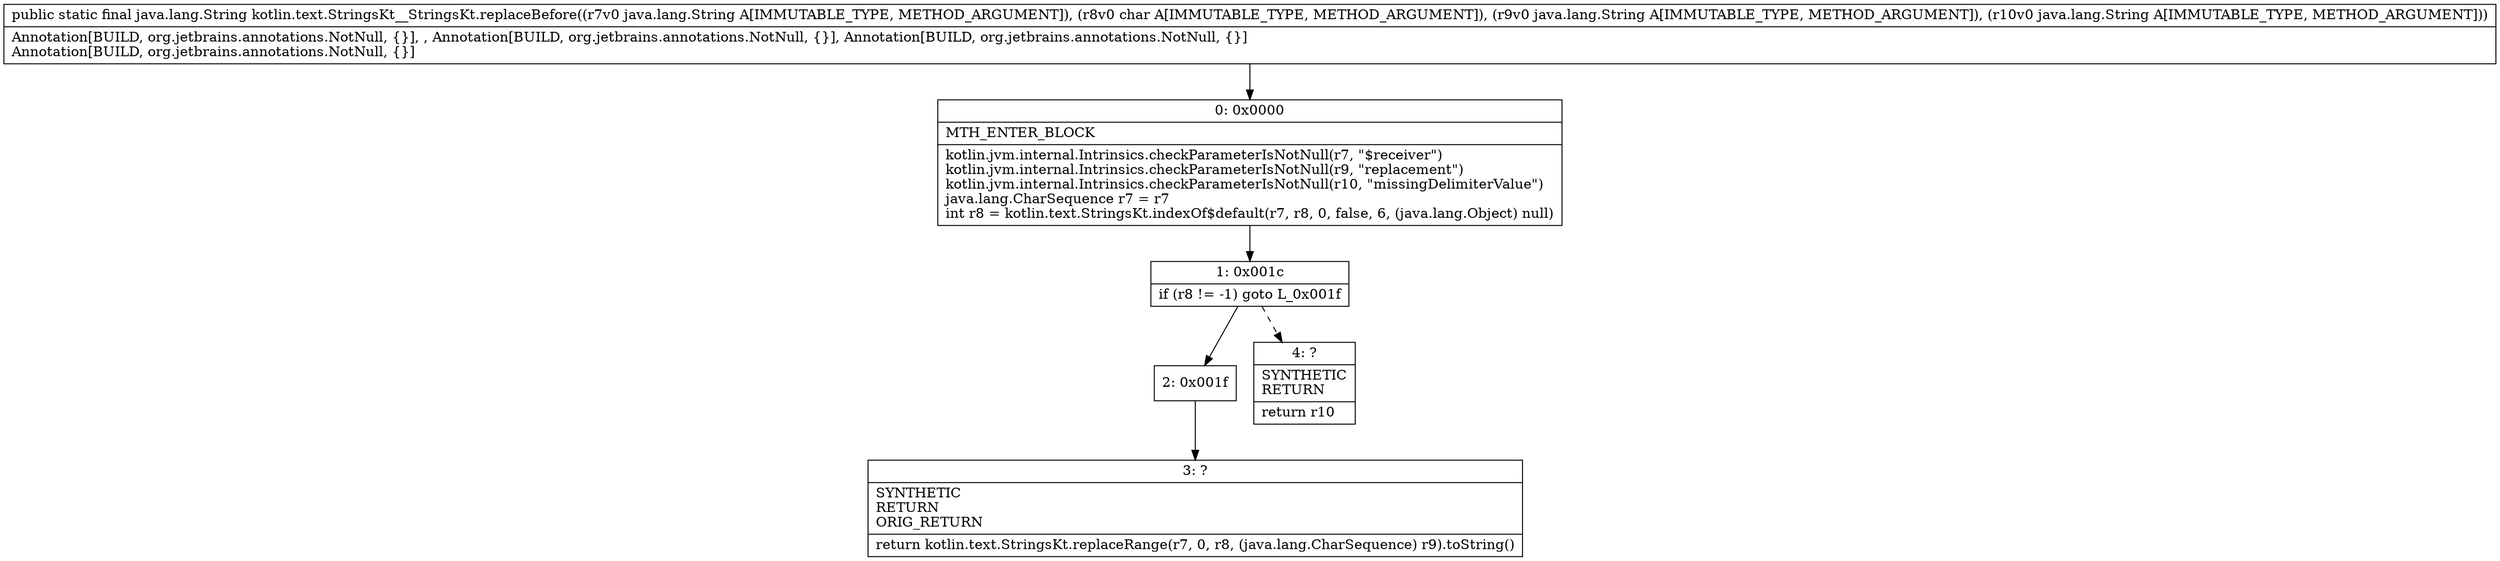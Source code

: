digraph "CFG forkotlin.text.StringsKt__StringsKt.replaceBefore(Ljava\/lang\/String;CLjava\/lang\/String;Ljava\/lang\/String;)Ljava\/lang\/String;" {
Node_0 [shape=record,label="{0\:\ 0x0000|MTH_ENTER_BLOCK\l|kotlin.jvm.internal.Intrinsics.checkParameterIsNotNull(r7, \"$receiver\")\lkotlin.jvm.internal.Intrinsics.checkParameterIsNotNull(r9, \"replacement\")\lkotlin.jvm.internal.Intrinsics.checkParameterIsNotNull(r10, \"missingDelimiterValue\")\ljava.lang.CharSequence r7 = r7\lint r8 = kotlin.text.StringsKt.indexOf$default(r7, r8, 0, false, 6, (java.lang.Object) null)\l}"];
Node_1 [shape=record,label="{1\:\ 0x001c|if (r8 != \-1) goto L_0x001f\l}"];
Node_2 [shape=record,label="{2\:\ 0x001f}"];
Node_3 [shape=record,label="{3\:\ ?|SYNTHETIC\lRETURN\lORIG_RETURN\l|return kotlin.text.StringsKt.replaceRange(r7, 0, r8, (java.lang.CharSequence) r9).toString()\l}"];
Node_4 [shape=record,label="{4\:\ ?|SYNTHETIC\lRETURN\l|return r10\l}"];
MethodNode[shape=record,label="{public static final java.lang.String kotlin.text.StringsKt__StringsKt.replaceBefore((r7v0 java.lang.String A[IMMUTABLE_TYPE, METHOD_ARGUMENT]), (r8v0 char A[IMMUTABLE_TYPE, METHOD_ARGUMENT]), (r9v0 java.lang.String A[IMMUTABLE_TYPE, METHOD_ARGUMENT]), (r10v0 java.lang.String A[IMMUTABLE_TYPE, METHOD_ARGUMENT]))  | Annotation[BUILD, org.jetbrains.annotations.NotNull, \{\}], , Annotation[BUILD, org.jetbrains.annotations.NotNull, \{\}], Annotation[BUILD, org.jetbrains.annotations.NotNull, \{\}]\lAnnotation[BUILD, org.jetbrains.annotations.NotNull, \{\}]\l}"];
MethodNode -> Node_0;
Node_0 -> Node_1;
Node_1 -> Node_2;
Node_1 -> Node_4[style=dashed];
Node_2 -> Node_3;
}

